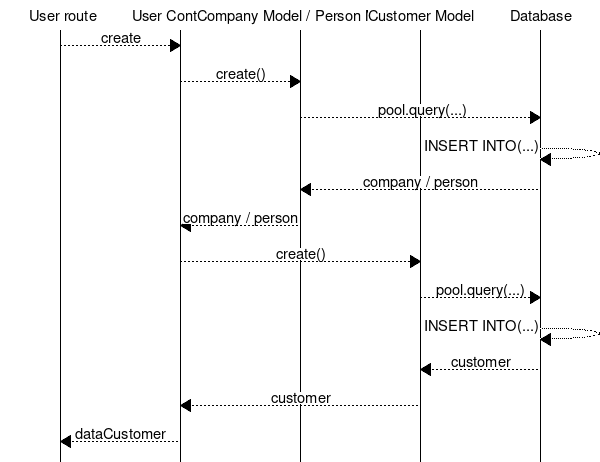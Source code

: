 msc {
  customerRoute [label=" User route"],
  customerController [label="User Controller"],
  companyModel_personModel [ label = "Company Model / Person Model"],
  customerModel [label="Customer Model"],
  database [label="Database"];


customerRoute >> customerController [ label ="create"];
customerController >> companyModel_personModel  [label = "create()"];
companyModel_personModel  >> database [ label = " pool.query(...)"];
database >> database [ label = "INSERT INTO(...)"];
database >> companyModel_personModel  [ label = "company / person"];
companyModel_personModel  >> customerController [label = "company / person"];
customerController >> customerModel [label = "create()"];
customerModel >> database [ label = "pool.query(...)"];
database >> database [ label = "INSERT INTO(...)"];
database >> customerModel [label = "customer"];
customerModel >> customerController [label = "customer"];
customerController >> customerRoute [label = "dataCustomer"];

  
}